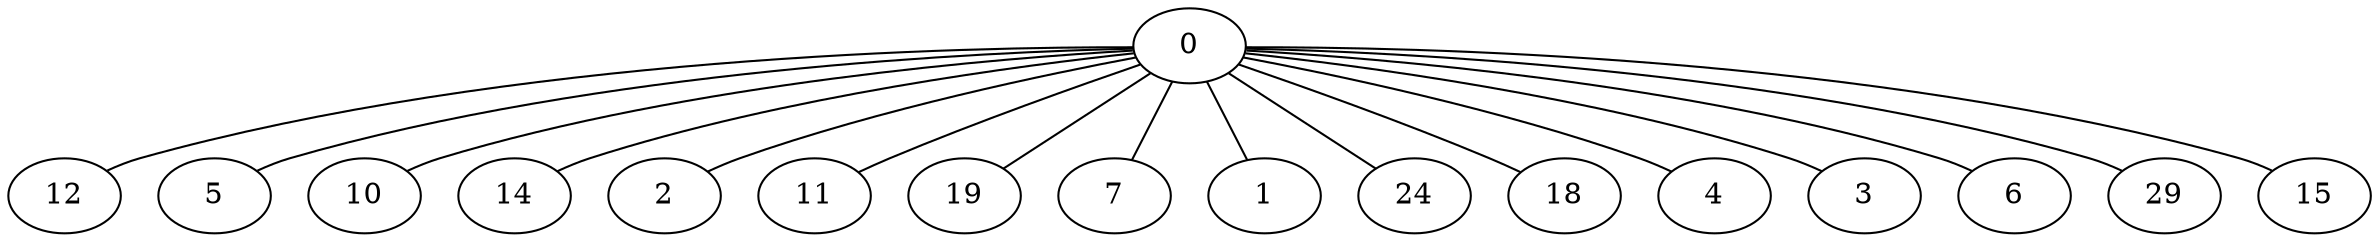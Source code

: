 graph G {
  0 -- 12;
  0 -- 5;
  0 -- 10;
  0 -- 14;
  0 -- 2;
  0 -- 11;
  0 -- 19;
  0 -- 7;
  0 -- 1;
  0 -- 24;
  0 -- 18;
  0 -- 4;
  0 -- 3;
  0 -- 6;
  0 -- 29;
  0 -- 15;
}